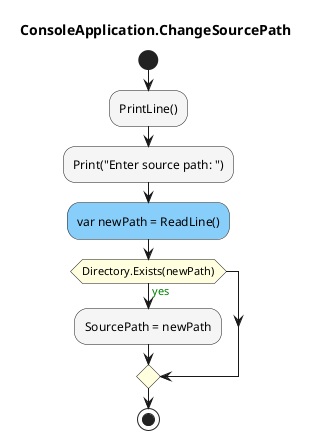 @startuml ConsoleApplication.ChangeSourcePath
title ConsoleApplication.ChangeSourcePath
start
#WhiteSmoke:PrintLine();
#WhiteSmoke:Print("Enter source path: ");
#LightSkyBlue:var newPath = ReadLine();
#LightYellow:if (Directory.Exists(newPath)) then (<color:green>yes)
        #WhiteSmoke:SourcePath = newPath;
endif
stop
@enduml
